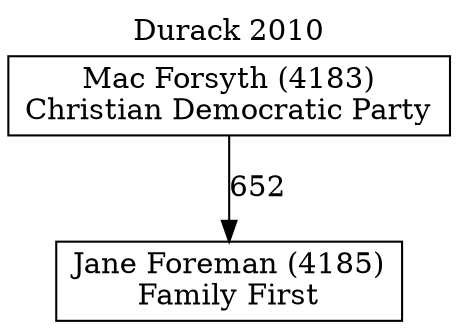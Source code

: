 // House preference flow
digraph "Jane Foreman (4185)_Durack_2010" {
	graph [label="Durack 2010" labelloc=t mclimit=10]
	node [shape=box]
	"Jane Foreman (4185)" [label="Jane Foreman (4185)
Family First"]
	"Mac Forsyth (4183)" [label="Mac Forsyth (4183)
Christian Democratic Party"]
	"Mac Forsyth (4183)" -> "Jane Foreman (4185)" [label=652]
}

